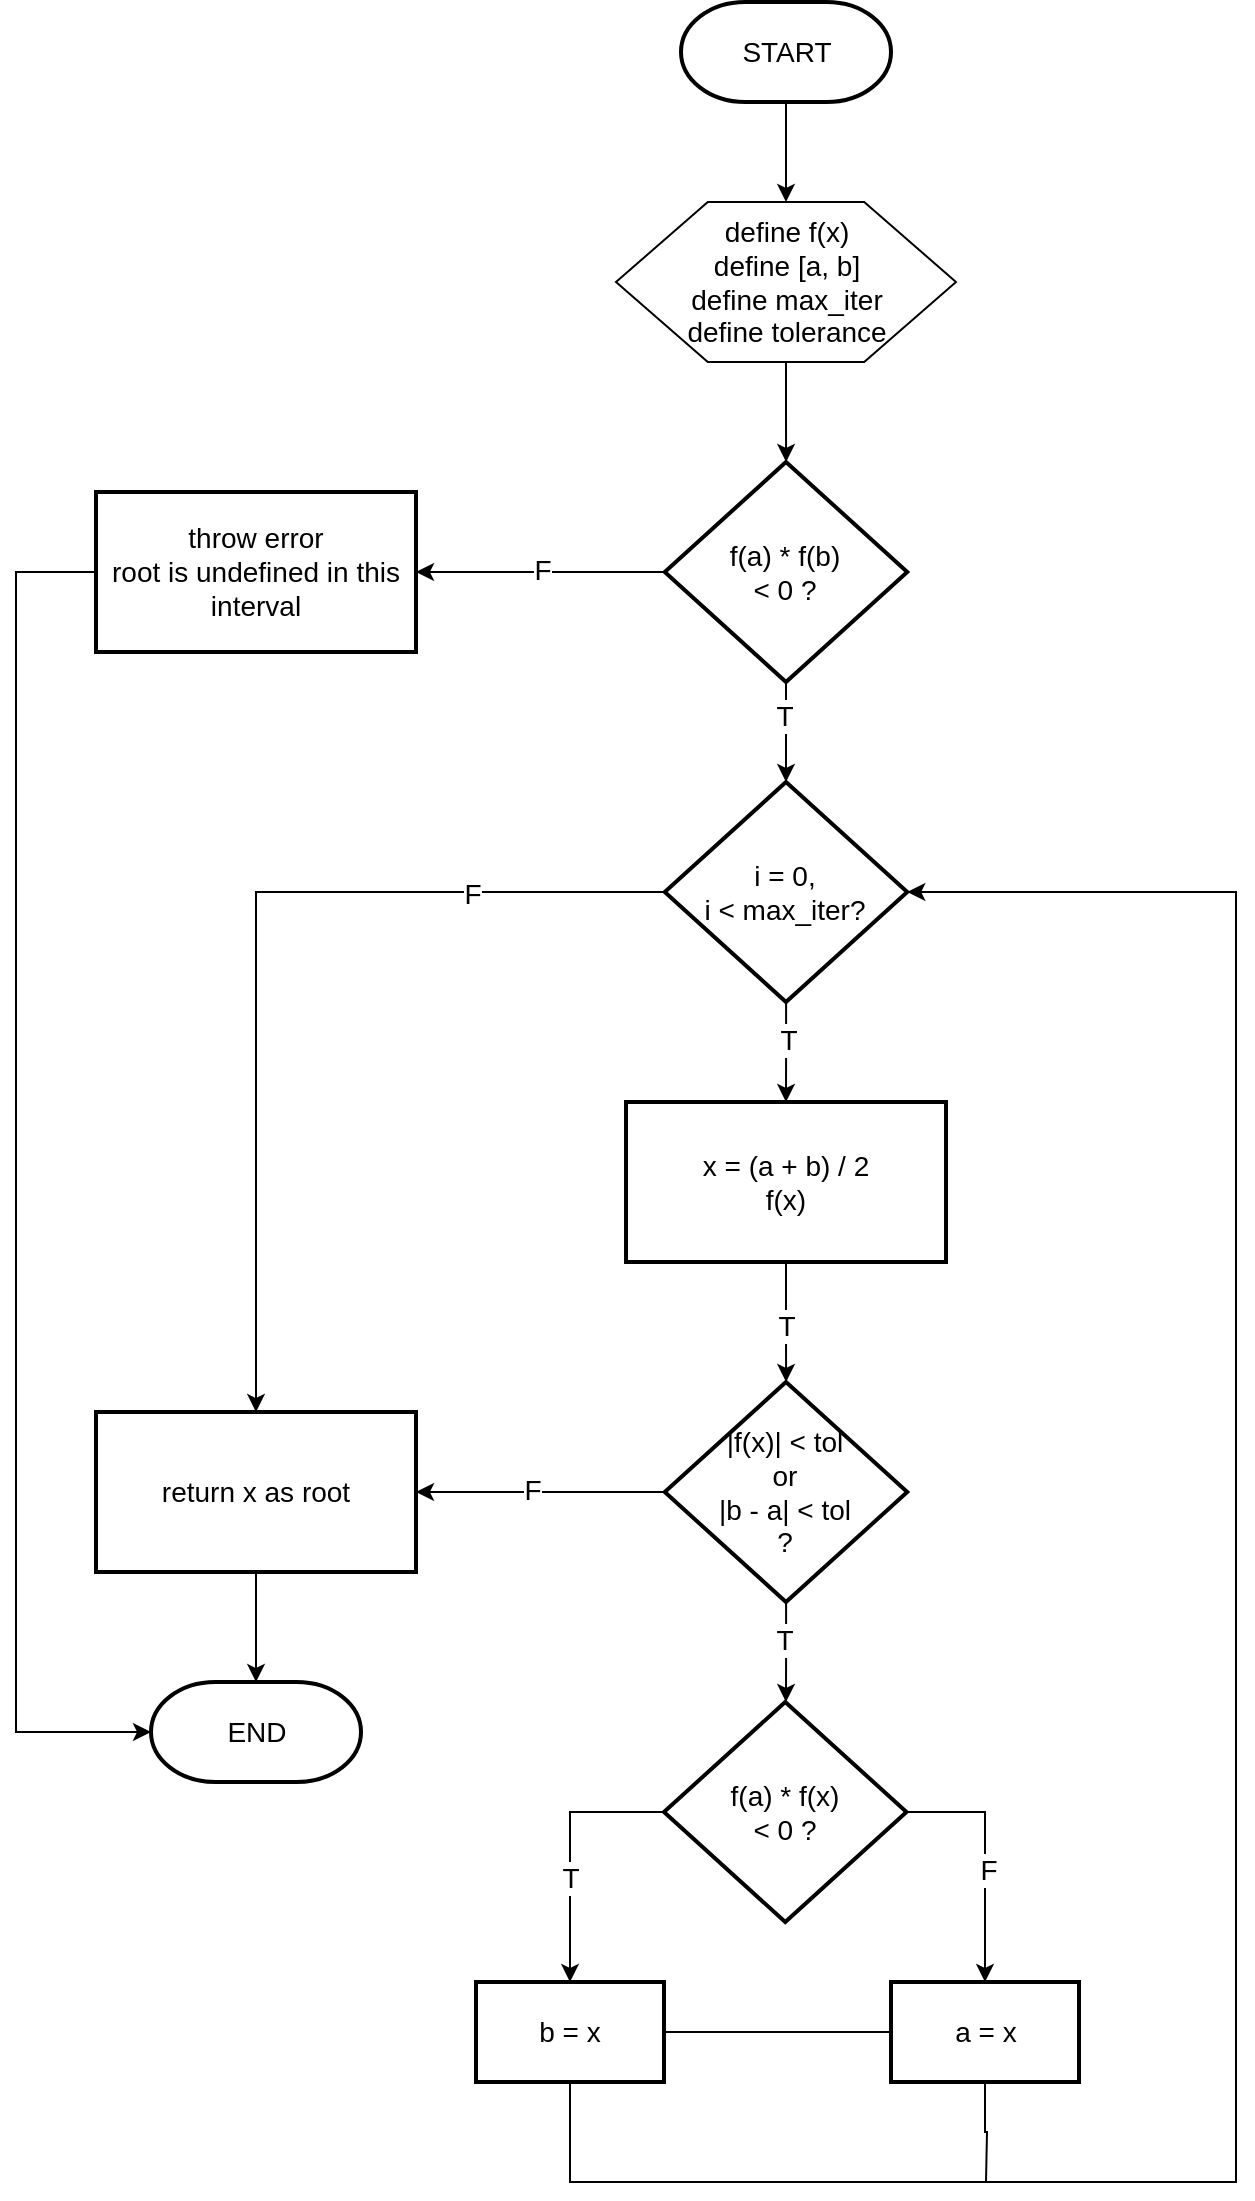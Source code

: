 <mxfile version="28.2.5">
  <diagram name="Page-1" id="NITpwZIo8tHkWfgMSPuM">
    <mxGraphModel dx="1042" dy="551" grid="1" gridSize="10" guides="1" tooltips="1" connect="1" arrows="1" fold="1" page="1" pageScale="1" pageWidth="850" pageHeight="1100" math="0" shadow="0">
      <root>
        <mxCell id="0" />
        <mxCell id="1" parent="0" />
        <mxCell id="hM63zy9M-1fN7giM5BKr-3" value="" style="edgeStyle=orthogonalEdgeStyle;rounded=0;orthogonalLoop=1;jettySize=auto;html=1;" edge="1" parent="1" source="hM63zy9M-1fN7giM5BKr-1" target="hM63zy9M-1fN7giM5BKr-2">
          <mxGeometry relative="1" as="geometry" />
        </mxCell>
        <mxCell id="hM63zy9M-1fN7giM5BKr-1" value="START" style="strokeWidth=2;html=1;shape=mxgraph.flowchart.terminator;whiteSpace=wrap;fontSize=14;" vertex="1" parent="1">
          <mxGeometry x="372.5" y="10" width="105" height="50" as="geometry" />
        </mxCell>
        <mxCell id="hM63zy9M-1fN7giM5BKr-5" value="" style="edgeStyle=orthogonalEdgeStyle;rounded=0;orthogonalLoop=1;jettySize=auto;html=1;" edge="1" parent="1" source="hM63zy9M-1fN7giM5BKr-2" target="hM63zy9M-1fN7giM5BKr-4">
          <mxGeometry relative="1" as="geometry" />
        </mxCell>
        <mxCell id="hM63zy9M-1fN7giM5BKr-2" value="define f(x)&lt;div&gt;define [a, b]&lt;/div&gt;&lt;div&gt;define max_iter&lt;/div&gt;&lt;div&gt;define tolerance&lt;/div&gt;" style="verticalLabelPosition=middle;verticalAlign=middle;html=1;shape=hexagon;perimeter=hexagonPerimeter2;arcSize=6;size=0.27;labelPosition=center;align=center;fontSize=14;" vertex="1" parent="1">
          <mxGeometry x="340" y="110" width="170" height="80" as="geometry" />
        </mxCell>
        <mxCell id="hM63zy9M-1fN7giM5BKr-7" value="" style="edgeStyle=orthogonalEdgeStyle;rounded=0;orthogonalLoop=1;jettySize=auto;html=1;" edge="1" parent="1" source="hM63zy9M-1fN7giM5BKr-4" target="hM63zy9M-1fN7giM5BKr-6">
          <mxGeometry relative="1" as="geometry" />
        </mxCell>
        <mxCell id="hM63zy9M-1fN7giM5BKr-38" value="&lt;font style=&quot;font-size: 14px;&quot;&gt;T&lt;/font&gt;" style="edgeLabel;html=1;align=center;verticalAlign=middle;resizable=0;points=[];" vertex="1" connectable="0" parent="hM63zy9M-1fN7giM5BKr-7">
          <mxGeometry x="-0.32" y="-1" relative="1" as="geometry">
            <mxPoint as="offset" />
          </mxGeometry>
        </mxCell>
        <mxCell id="hM63zy9M-1fN7giM5BKr-40" style="edgeStyle=orthogonalEdgeStyle;rounded=0;orthogonalLoop=1;jettySize=auto;html=1;exitX=0;exitY=0.5;exitDx=0;exitDy=0;exitPerimeter=0;" edge="1" parent="1" source="hM63zy9M-1fN7giM5BKr-4" target="hM63zy9M-1fN7giM5BKr-39">
          <mxGeometry relative="1" as="geometry" />
        </mxCell>
        <mxCell id="hM63zy9M-1fN7giM5BKr-41" value="&lt;span style=&quot;font-size: 14px;&quot;&gt;F&lt;/span&gt;" style="edgeLabel;html=1;align=center;verticalAlign=middle;resizable=0;points=[];" vertex="1" connectable="0" parent="hM63zy9M-1fN7giM5BKr-40">
          <mxGeometry x="-0.0" y="-1" relative="1" as="geometry">
            <mxPoint as="offset" />
          </mxGeometry>
        </mxCell>
        <mxCell id="hM63zy9M-1fN7giM5BKr-4" value="f(a) * f(b)&lt;div&gt;&amp;lt; 0 ?&lt;/div&gt;" style="strokeWidth=2;html=1;shape=mxgraph.flowchart.decision;whiteSpace=wrap;fontSize=14;" vertex="1" parent="1">
          <mxGeometry x="364.38" y="240" width="121.25" height="110" as="geometry" />
        </mxCell>
        <mxCell id="hM63zy9M-1fN7giM5BKr-9" value="" style="edgeStyle=orthogonalEdgeStyle;rounded=0;orthogonalLoop=1;jettySize=auto;html=1;" edge="1" parent="1" source="hM63zy9M-1fN7giM5BKr-6" target="hM63zy9M-1fN7giM5BKr-8">
          <mxGeometry relative="1" as="geometry" />
        </mxCell>
        <mxCell id="hM63zy9M-1fN7giM5BKr-31" value="&lt;font style=&quot;font-size: 14px;&quot;&gt;T&lt;/font&gt;" style="edgeLabel;html=1;align=center;verticalAlign=middle;resizable=0;points=[];" vertex="1" connectable="0" parent="hM63zy9M-1fN7giM5BKr-9">
          <mxGeometry x="-0.249" y="1" relative="1" as="geometry">
            <mxPoint as="offset" />
          </mxGeometry>
        </mxCell>
        <mxCell id="hM63zy9M-1fN7giM5BKr-26" style="edgeStyle=orthogonalEdgeStyle;rounded=0;orthogonalLoop=1;jettySize=auto;html=1;exitX=0;exitY=0.5;exitDx=0;exitDy=0;exitPerimeter=0;entryX=0.5;entryY=0;entryDx=0;entryDy=0;" edge="1" parent="1" source="hM63zy9M-1fN7giM5BKr-6" target="hM63zy9M-1fN7giM5BKr-24">
          <mxGeometry relative="1" as="geometry" />
        </mxCell>
        <mxCell id="hM63zy9M-1fN7giM5BKr-29" value="&lt;font style=&quot;font-size: 14px;&quot;&gt;F&lt;/font&gt;" style="edgeLabel;html=1;align=center;verticalAlign=middle;resizable=0;points=[];" vertex="1" connectable="0" parent="hM63zy9M-1fN7giM5BKr-26">
          <mxGeometry x="-0.582" y="1" relative="1" as="geometry">
            <mxPoint as="offset" />
          </mxGeometry>
        </mxCell>
        <mxCell id="hM63zy9M-1fN7giM5BKr-6" value="i = 0,&lt;div&gt;i &amp;lt; max_iter?&lt;/div&gt;" style="strokeWidth=2;html=1;shape=mxgraph.flowchart.decision;whiteSpace=wrap;fontSize=14;" vertex="1" parent="1">
          <mxGeometry x="364.38" y="400" width="121.25" height="110" as="geometry" />
        </mxCell>
        <mxCell id="hM63zy9M-1fN7giM5BKr-11" value="" style="edgeStyle=orthogonalEdgeStyle;rounded=0;orthogonalLoop=1;jettySize=auto;html=1;" edge="1" parent="1" source="hM63zy9M-1fN7giM5BKr-8" target="hM63zy9M-1fN7giM5BKr-10">
          <mxGeometry relative="1" as="geometry" />
        </mxCell>
        <mxCell id="hM63zy9M-1fN7giM5BKr-32" value="&lt;font style=&quot;font-size: 14px;&quot;&gt;T&lt;/font&gt;" style="edgeLabel;html=1;align=center;verticalAlign=middle;resizable=0;points=[];" vertex="1" connectable="0" parent="hM63zy9M-1fN7giM5BKr-11">
          <mxGeometry x="0.042" relative="1" as="geometry">
            <mxPoint as="offset" />
          </mxGeometry>
        </mxCell>
        <mxCell id="hM63zy9M-1fN7giM5BKr-8" value="x = (a + b) / 2&lt;div&gt;f(x)&lt;/div&gt;" style="rounded=1;whiteSpace=wrap;html=1;absoluteArcSize=1;arcSize=0;strokeWidth=2;fontSize=14;" vertex="1" parent="1">
          <mxGeometry x="345.01" y="560" width="160" height="80" as="geometry" />
        </mxCell>
        <mxCell id="hM63zy9M-1fN7giM5BKr-13" value="" style="edgeStyle=orthogonalEdgeStyle;rounded=0;orthogonalLoop=1;jettySize=auto;html=1;" edge="1" parent="1" source="hM63zy9M-1fN7giM5BKr-10">
          <mxGeometry relative="1" as="geometry">
            <mxPoint x="425" y="860" as="targetPoint" />
          </mxGeometry>
        </mxCell>
        <mxCell id="hM63zy9M-1fN7giM5BKr-33" value="&lt;font style=&quot;font-size: 14px;&quot;&gt;T&lt;/font&gt;" style="edgeLabel;html=1;align=center;verticalAlign=middle;resizable=0;points=[];" vertex="1" connectable="0" parent="hM63zy9M-1fN7giM5BKr-13">
          <mxGeometry x="-0.258" y="-1" relative="1" as="geometry">
            <mxPoint as="offset" />
          </mxGeometry>
        </mxCell>
        <mxCell id="hM63zy9M-1fN7giM5BKr-25" style="edgeStyle=orthogonalEdgeStyle;rounded=0;orthogonalLoop=1;jettySize=auto;html=1;exitX=0;exitY=0.5;exitDx=0;exitDy=0;exitPerimeter=0;entryX=1;entryY=0.5;entryDx=0;entryDy=0;" edge="1" parent="1" source="hM63zy9M-1fN7giM5BKr-10" target="hM63zy9M-1fN7giM5BKr-24">
          <mxGeometry relative="1" as="geometry" />
        </mxCell>
        <mxCell id="hM63zy9M-1fN7giM5BKr-30" value="&lt;span style=&quot;font-size: 14px;&quot;&gt;F&lt;/span&gt;" style="edgeLabel;html=1;align=center;verticalAlign=middle;resizable=0;points=[];" vertex="1" connectable="0" parent="hM63zy9M-1fN7giM5BKr-25">
          <mxGeometry x="0.08" y="-1" relative="1" as="geometry">
            <mxPoint as="offset" />
          </mxGeometry>
        </mxCell>
        <mxCell id="hM63zy9M-1fN7giM5BKr-10" value="|f(x)| &amp;lt; tol&lt;div&gt;or&lt;/div&gt;&lt;div&gt;|b - a| &amp;lt; tol&lt;/div&gt;&lt;div&gt;?&lt;/div&gt;" style="strokeWidth=2;html=1;shape=mxgraph.flowchart.decision;whiteSpace=wrap;fontSize=14;" vertex="1" parent="1">
          <mxGeometry x="364.38" y="700" width="121.25" height="110" as="geometry" />
        </mxCell>
        <mxCell id="hM63zy9M-1fN7giM5BKr-19" style="edgeStyle=orthogonalEdgeStyle;rounded=0;orthogonalLoop=1;jettySize=auto;html=1;exitX=0;exitY=0.5;exitDx=0;exitDy=0;exitPerimeter=0;entryX=0.5;entryY=0;entryDx=0;entryDy=0;" edge="1" parent="1" source="hM63zy9M-1fN7giM5BKr-14" target="hM63zy9M-1fN7giM5BKr-15">
          <mxGeometry relative="1" as="geometry" />
        </mxCell>
        <mxCell id="hM63zy9M-1fN7giM5BKr-34" value="&lt;font style=&quot;font-size: 14px;&quot;&gt;T&lt;/font&gt;" style="edgeLabel;html=1;align=center;verticalAlign=middle;resizable=0;points=[];" vertex="1" connectable="0" parent="hM63zy9M-1fN7giM5BKr-19">
          <mxGeometry x="0.212" relative="1" as="geometry">
            <mxPoint as="offset" />
          </mxGeometry>
        </mxCell>
        <mxCell id="hM63zy9M-1fN7giM5BKr-20" style="edgeStyle=orthogonalEdgeStyle;rounded=0;orthogonalLoop=1;jettySize=auto;html=1;exitX=1;exitY=0.5;exitDx=0;exitDy=0;exitPerimeter=0;entryX=0.5;entryY=0;entryDx=0;entryDy=0;" edge="1" parent="1" source="hM63zy9M-1fN7giM5BKr-14" target="hM63zy9M-1fN7giM5BKr-17">
          <mxGeometry relative="1" as="geometry" />
        </mxCell>
        <mxCell id="hM63zy9M-1fN7giM5BKr-35" value="&lt;font style=&quot;font-size: 14px;&quot;&gt;F&lt;/font&gt;" style="edgeLabel;html=1;align=center;verticalAlign=middle;resizable=0;points=[];" vertex="1" connectable="0" parent="hM63zy9M-1fN7giM5BKr-20">
          <mxGeometry x="0.089" y="1" relative="1" as="geometry">
            <mxPoint as="offset" />
          </mxGeometry>
        </mxCell>
        <mxCell id="hM63zy9M-1fN7giM5BKr-14" value="f(a) * f(x)&lt;div&gt;&amp;lt; 0 ?&lt;/div&gt;" style="strokeWidth=2;html=1;shape=mxgraph.flowchart.decision;whiteSpace=wrap;fontSize=14;" vertex="1" parent="1">
          <mxGeometry x="364" y="860" width="121.25" height="110" as="geometry" />
        </mxCell>
        <mxCell id="hM63zy9M-1fN7giM5BKr-21" style="edgeStyle=orthogonalEdgeStyle;rounded=0;orthogonalLoop=1;jettySize=auto;html=1;exitX=1;exitY=0.5;exitDx=0;exitDy=0;entryX=0;entryY=0.5;entryDx=0;entryDy=0;endArrow=none;endFill=0;" edge="1" parent="1" source="hM63zy9M-1fN7giM5BKr-15" target="hM63zy9M-1fN7giM5BKr-17">
          <mxGeometry relative="1" as="geometry" />
        </mxCell>
        <mxCell id="hM63zy9M-1fN7giM5BKr-15" value="b = x" style="rounded=1;whiteSpace=wrap;html=1;absoluteArcSize=1;arcSize=0;strokeWidth=2;fontSize=14;" vertex="1" parent="1">
          <mxGeometry x="270" y="1000" width="94" height="50" as="geometry" />
        </mxCell>
        <mxCell id="hM63zy9M-1fN7giM5BKr-23" style="edgeStyle=orthogonalEdgeStyle;rounded=0;orthogonalLoop=1;jettySize=auto;html=1;exitX=0.5;exitY=1;exitDx=0;exitDy=0;endArrow=none;endFill=0;" edge="1" parent="1" source="hM63zy9M-1fN7giM5BKr-17">
          <mxGeometry relative="1" as="geometry">
            <mxPoint x="525" y="1100" as="targetPoint" />
          </mxGeometry>
        </mxCell>
        <mxCell id="hM63zy9M-1fN7giM5BKr-17" value="a = x" style="rounded=1;whiteSpace=wrap;html=1;absoluteArcSize=1;arcSize=0;strokeWidth=2;fontSize=14;" vertex="1" parent="1">
          <mxGeometry x="477.5" y="1000" width="94" height="50" as="geometry" />
        </mxCell>
        <mxCell id="hM63zy9M-1fN7giM5BKr-22" style="edgeStyle=orthogonalEdgeStyle;rounded=0;orthogonalLoop=1;jettySize=auto;html=1;exitX=0.5;exitY=1;exitDx=0;exitDy=0;entryX=1;entryY=0.5;entryDx=0;entryDy=0;entryPerimeter=0;" edge="1" parent="1" source="hM63zy9M-1fN7giM5BKr-15" target="hM63zy9M-1fN7giM5BKr-6">
          <mxGeometry relative="1" as="geometry">
            <Array as="points">
              <mxPoint x="317" y="1100" />
              <mxPoint x="650" y="1100" />
              <mxPoint x="650" y="455" />
            </Array>
          </mxGeometry>
        </mxCell>
        <mxCell id="hM63zy9M-1fN7giM5BKr-37" value="" style="edgeStyle=orthogonalEdgeStyle;rounded=0;orthogonalLoop=1;jettySize=auto;html=1;" edge="1" parent="1" source="hM63zy9M-1fN7giM5BKr-24" target="hM63zy9M-1fN7giM5BKr-36">
          <mxGeometry relative="1" as="geometry" />
        </mxCell>
        <mxCell id="hM63zy9M-1fN7giM5BKr-24" value="return x as root" style="rounded=1;whiteSpace=wrap;html=1;absoluteArcSize=1;arcSize=0;strokeWidth=2;fontSize=14;" vertex="1" parent="1">
          <mxGeometry x="80" y="715" width="160" height="80" as="geometry" />
        </mxCell>
        <mxCell id="hM63zy9M-1fN7giM5BKr-36" value="END" style="strokeWidth=2;html=1;shape=mxgraph.flowchart.terminator;whiteSpace=wrap;fontSize=14;" vertex="1" parent="1">
          <mxGeometry x="107.5" y="850" width="105" height="50" as="geometry" />
        </mxCell>
        <mxCell id="hM63zy9M-1fN7giM5BKr-39" value="throw error&lt;div&gt;root is undefined in this interval&lt;/div&gt;" style="rounded=1;whiteSpace=wrap;html=1;absoluteArcSize=1;arcSize=0;strokeWidth=2;fontSize=14;" vertex="1" parent="1">
          <mxGeometry x="80" y="255" width="160" height="80" as="geometry" />
        </mxCell>
        <mxCell id="hM63zy9M-1fN7giM5BKr-42" style="edgeStyle=orthogonalEdgeStyle;rounded=0;orthogonalLoop=1;jettySize=auto;html=1;exitX=0;exitY=0.5;exitDx=0;exitDy=0;entryX=0;entryY=0.5;entryDx=0;entryDy=0;entryPerimeter=0;" edge="1" parent="1" source="hM63zy9M-1fN7giM5BKr-39" target="hM63zy9M-1fN7giM5BKr-36">
          <mxGeometry relative="1" as="geometry">
            <Array as="points">
              <mxPoint x="40" y="295" />
              <mxPoint x="40" y="875" />
            </Array>
          </mxGeometry>
        </mxCell>
      </root>
    </mxGraphModel>
  </diagram>
</mxfile>
